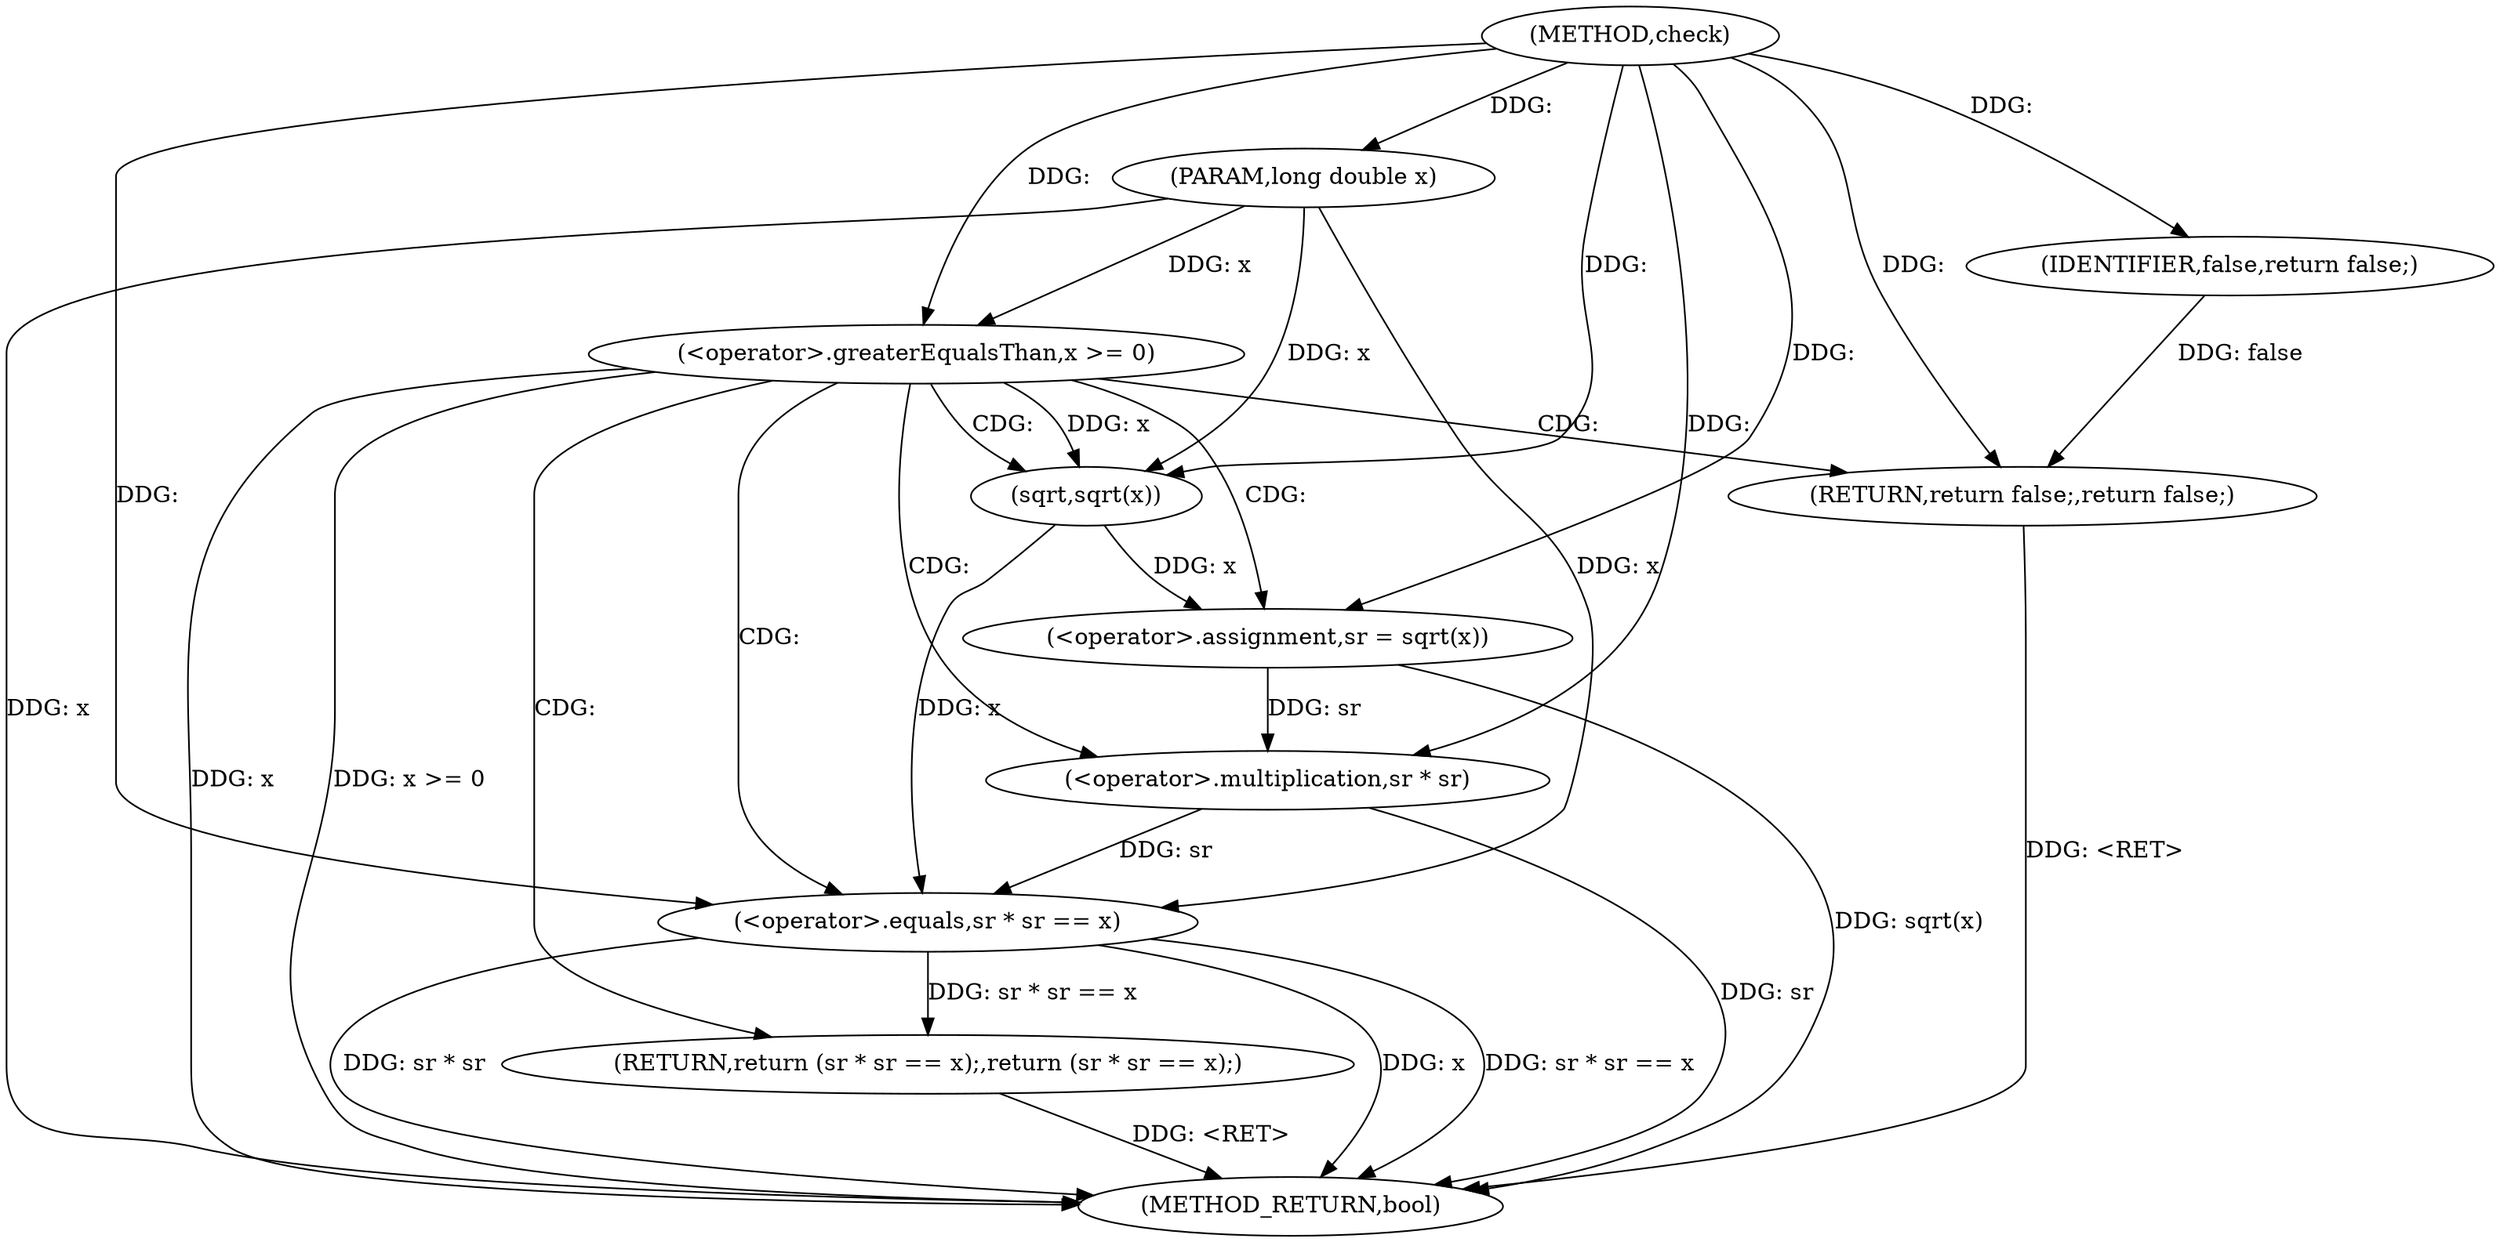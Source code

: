 digraph "check" {  
"1000107" [label = "(METHOD,check)" ]
"1000128" [label = "(METHOD_RETURN,bool)" ]
"1000108" [label = "(PARAM,long double x)" ]
"1000126" [label = "(RETURN,return false;,return false;)" ]
"1000111" [label = "(<operator>.greaterEqualsThan,x >= 0)" ]
"1000127" [label = "(IDENTIFIER,false,return false;)" ]
"1000116" [label = "(<operator>.assignment,sr = sqrt(x))" ]
"1000120" [label = "(RETURN,return (sr * sr == x);,return (sr * sr == x);)" ]
"1000121" [label = "(<operator>.equals,sr * sr == x)" ]
"1000118" [label = "(sqrt,sqrt(x))" ]
"1000122" [label = "(<operator>.multiplication,sr * sr)" ]
  "1000108" -> "1000128"  [ label = "DDG: x"] 
  "1000111" -> "1000128"  [ label = "DDG: x"] 
  "1000111" -> "1000128"  [ label = "DDG: x >= 0"] 
  "1000116" -> "1000128"  [ label = "DDG: sqrt(x)"] 
  "1000122" -> "1000128"  [ label = "DDG: sr"] 
  "1000121" -> "1000128"  [ label = "DDG: sr * sr"] 
  "1000121" -> "1000128"  [ label = "DDG: x"] 
  "1000121" -> "1000128"  [ label = "DDG: sr * sr == x"] 
  "1000126" -> "1000128"  [ label = "DDG: <RET>"] 
  "1000120" -> "1000128"  [ label = "DDG: <RET>"] 
  "1000107" -> "1000108"  [ label = "DDG: "] 
  "1000127" -> "1000126"  [ label = "DDG: false"] 
  "1000107" -> "1000126"  [ label = "DDG: "] 
  "1000107" -> "1000127"  [ label = "DDG: "] 
  "1000108" -> "1000111"  [ label = "DDG: x"] 
  "1000107" -> "1000111"  [ label = "DDG: "] 
  "1000118" -> "1000116"  [ label = "DDG: x"] 
  "1000121" -> "1000120"  [ label = "DDG: sr * sr == x"] 
  "1000107" -> "1000116"  [ label = "DDG: "] 
  "1000111" -> "1000118"  [ label = "DDG: x"] 
  "1000108" -> "1000118"  [ label = "DDG: x"] 
  "1000107" -> "1000118"  [ label = "DDG: "] 
  "1000122" -> "1000121"  [ label = "DDG: sr"] 
  "1000118" -> "1000121"  [ label = "DDG: x"] 
  "1000108" -> "1000121"  [ label = "DDG: x"] 
  "1000107" -> "1000121"  [ label = "DDG: "] 
  "1000116" -> "1000122"  [ label = "DDG: sr"] 
  "1000107" -> "1000122"  [ label = "DDG: "] 
  "1000111" -> "1000121"  [ label = "CDG: "] 
  "1000111" -> "1000116"  [ label = "CDG: "] 
  "1000111" -> "1000120"  [ label = "CDG: "] 
  "1000111" -> "1000118"  [ label = "CDG: "] 
  "1000111" -> "1000122"  [ label = "CDG: "] 
  "1000111" -> "1000126"  [ label = "CDG: "] 
}
